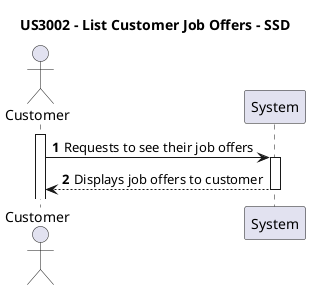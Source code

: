 @startuml
'https://plantuml.com/sequence-diagram

autonumber
title US3002 - List Customer Job Offers - SSD

actor Customer
participant System

activate Customer
Customer -> System: Requests to see their job offers
activate System
System --> Customer: Displays job offers to customer
deactivate System
@enduml